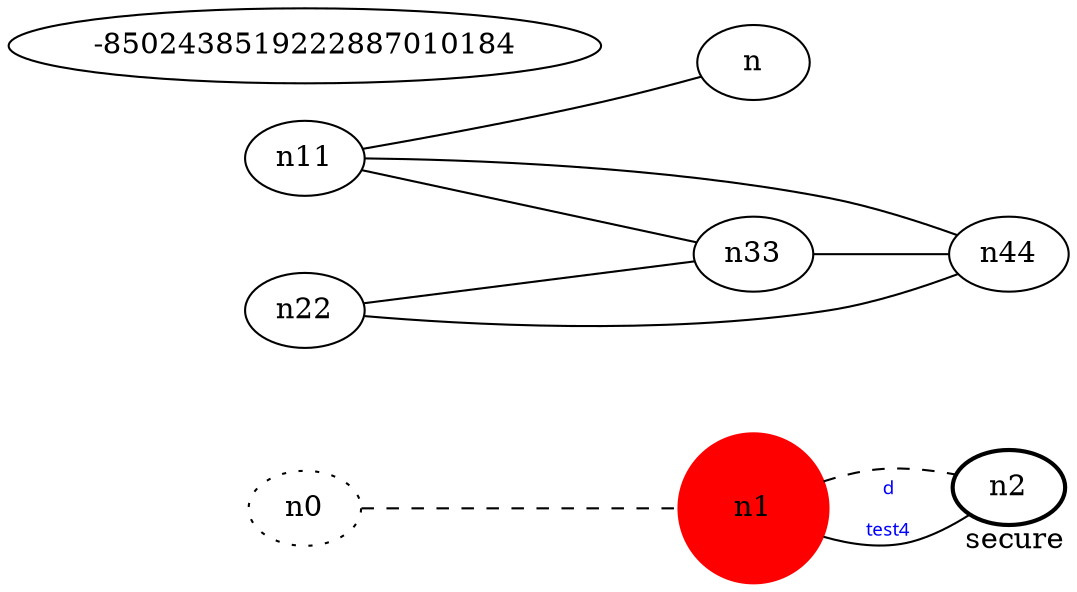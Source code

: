 graph test4 {
	rankdir=LR;
	fontcolor=blue; /* c0; c18446744073709551618; c0 -- c1 */
	n0 [style=dotted, fillcolor="#123456"]; // c2; c3; c2 -- c3
	n1 [height=1, width=1, color=red, style=filled];
	n2 [style=bold, xlabel="secure"];
	n0 -- n1 -- n2[style=dashed];
	n1 -- n2 [fontname="comic sans", label="d\n\l\G", fontcolor=blue, fontsize=9];
	n11 -- n-8502438519222887010184;
	n11 -- n33;
	n11 -- n44;
	n22 -- n33;
	n22 -- n44;
	n33 -- n44;
}
